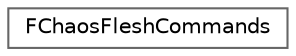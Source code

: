 digraph "Graphical Class Hierarchy"
{
 // INTERACTIVE_SVG=YES
 // LATEX_PDF_SIZE
  bgcolor="transparent";
  edge [fontname=Helvetica,fontsize=10,labelfontname=Helvetica,labelfontsize=10];
  node [fontname=Helvetica,fontsize=10,shape=box,height=0.2,width=0.4];
  rankdir="LR";
  Node0 [id="Node000000",label="FChaosFleshCommands",height=0.2,width=0.4,color="grey40", fillcolor="white", style="filled",URL="$d3/d4c/classFChaosFleshCommands.html",tooltip="The public interface to this module."];
}

